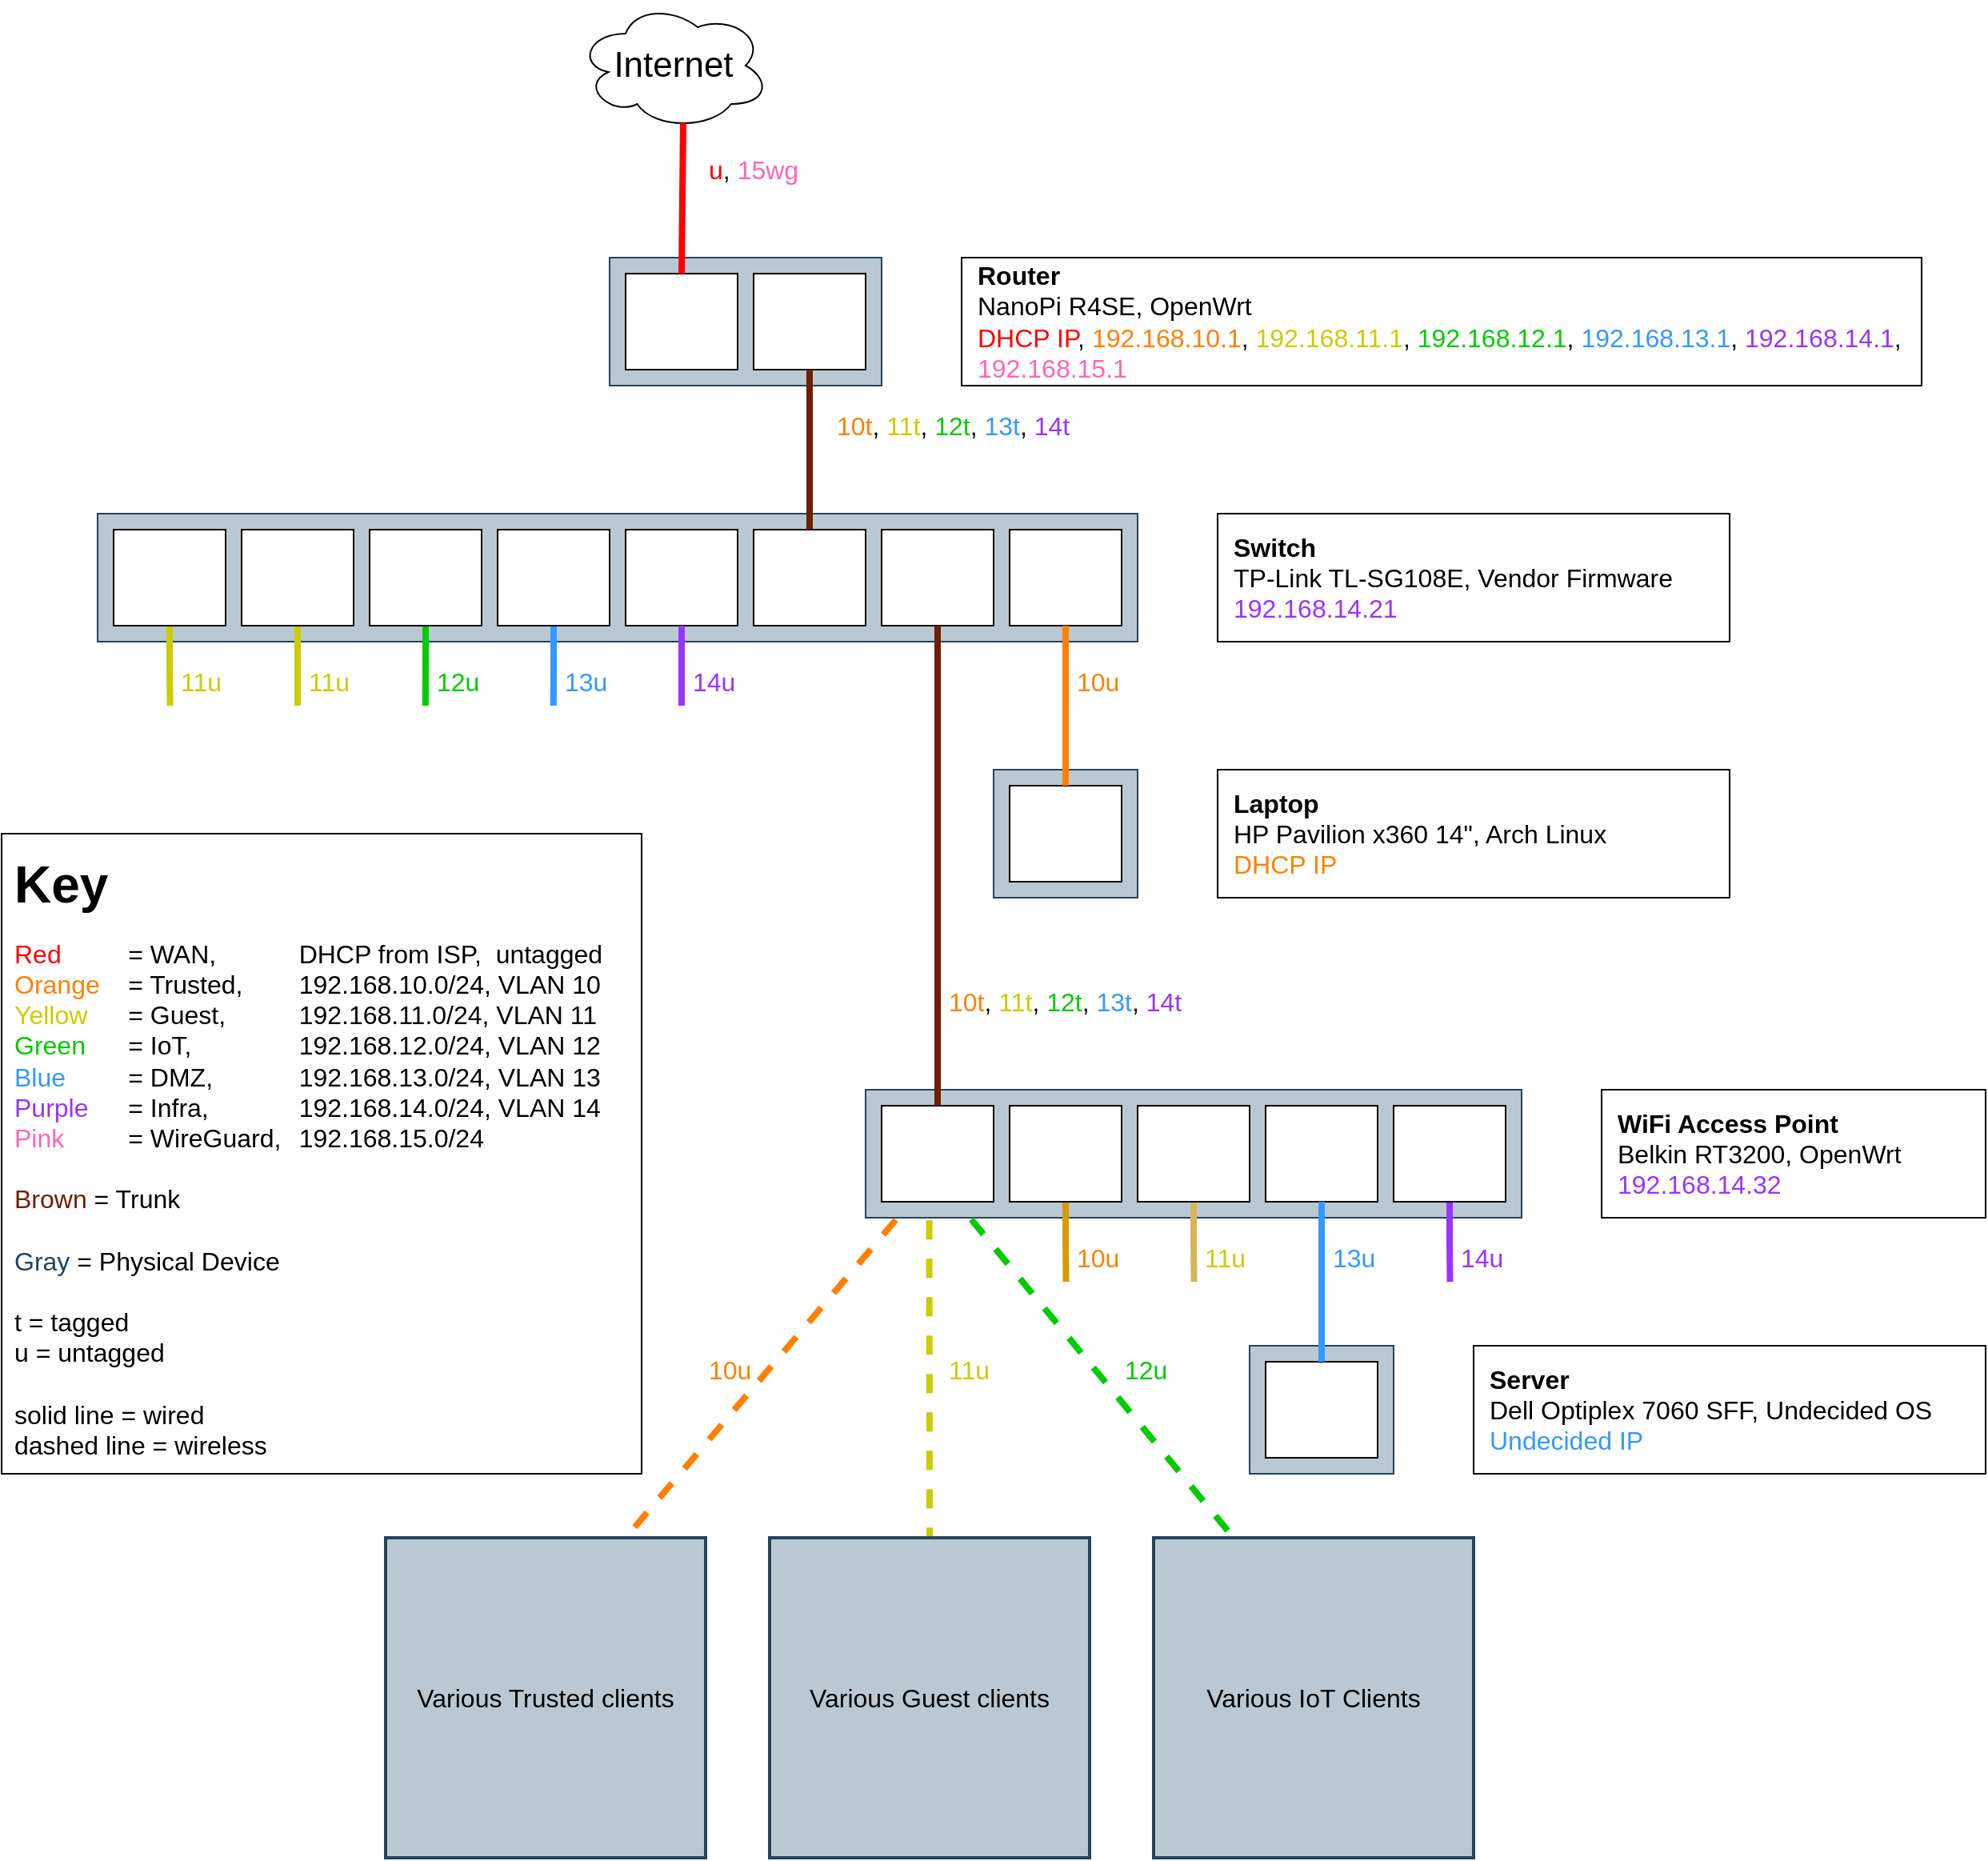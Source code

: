 <mxfile version="20.8.16" type="device"><diagram name="Page-1" id="55a83fd1-7818-8e21-69c5-c3457e3827bb"><mxGraphModel dx="1687" dy="1036" grid="1" gridSize="10" guides="1" tooltips="1" connect="1" arrows="1" fold="1" page="1" pageScale="1" pageWidth="1100" pageHeight="850" background="none" math="0" shadow="0"><root><mxCell id="0"/><mxCell id="1" parent="0"/><mxCell id="INDewaaLOLZvG0CTir3H-26" value="&lt;font style=&quot;font-size: 16px; line-height: 1.2;&quot;&gt;&lt;b style=&quot;font-size: 16px;&quot;&gt;Router&lt;br style=&quot;font-size: 16px;&quot;&gt;&lt;/b&gt;NanoPi R4SE, OpenWrt&lt;br style=&quot;font-size: 16px;&quot;&gt;&lt;font color=&quot;#ff0000&quot; style=&quot;font-size: 16px;&quot;&gt;DHCP IP&lt;/font&gt;,&amp;nbsp;&lt;font color=&quot;#ff8000&quot; style=&quot;font-size: 16px;&quot;&gt;192.168.10.1&lt;/font&gt;, &lt;font color=&quot;#cccc00&quot; style=&quot;font-size: 16px;&quot;&gt;192.168.11.1&lt;/font&gt;, &lt;font color=&quot;#00cc00&quot; style=&quot;font-size: 16px;&quot;&gt;192.168.12.1&lt;/font&gt;, &lt;font color=&quot;#3399ff&quot; style=&quot;font-size: 16px;&quot;&gt;192.168.13.1&lt;/font&gt;, &lt;font color=&quot;#9933ff&quot; style=&quot;font-size: 16px;&quot;&gt;192.168.14.1&lt;/font&gt;&lt;font style=&quot;font-size: 16px;&quot;&gt;,&lt;/font&gt;&lt;font color=&quot;#9933ff&quot; style=&quot;font-size: 16px;&quot;&gt; &lt;/font&gt;&lt;font color=&quot;#ff66b3&quot; style=&quot;font-size: 16px;&quot;&gt;192.168.15.1&lt;/font&gt;&lt;br style=&quot;font-size: 16px;&quot;&gt;&lt;/font&gt;" style="rounded=0;whiteSpace=wrap;html=1;fontSize=16;align=left;verticalAlign=middle;spacing=0;spacingLeft=10;" parent="1" vertex="1"><mxGeometry x="800" y="200" width="600" height="80" as="geometry"/></mxCell><mxCell id="INDewaaLOLZvG0CTir3H-1" value="&lt;font style=&quot;font-size: 22px;&quot;&gt;Internet&lt;/font&gt;" style="ellipse;shape=cloud;whiteSpace=wrap;html=1;" parent="1" vertex="1"><mxGeometry x="560" y="40" width="120" height="80" as="geometry"/></mxCell><mxCell id="INDewaaLOLZvG0CTir3H-2" value="" style="rounded=0;whiteSpace=wrap;html=1;fillColor=#bac8d3;strokeColor=#23445d;" parent="1" vertex="1"><mxGeometry x="580" y="200" width="170" height="80" as="geometry"/></mxCell><mxCell id="INDewaaLOLZvG0CTir3H-4" value="" style="rounded=0;whiteSpace=wrap;html=1;" parent="1" vertex="1"><mxGeometry x="590" y="210" width="70" height="60" as="geometry"/></mxCell><mxCell id="INDewaaLOLZvG0CTir3H-5" value="" style="rounded=0;whiteSpace=wrap;html=1;" parent="1" vertex="1"><mxGeometry x="670" y="210" width="70" height="60" as="geometry"/></mxCell><mxCell id="INDewaaLOLZvG0CTir3H-7" value="" style="rounded=0;whiteSpace=wrap;html=1;fillColor=#bac8d3;strokeColor=#23445d;" parent="1" vertex="1"><mxGeometry x="260" y="360" width="650" height="80" as="geometry"/></mxCell><mxCell id="INDewaaLOLZvG0CTir3H-45" style="edgeStyle=orthogonalEdgeStyle;rounded=0;orthogonalLoop=1;jettySize=auto;html=1;exitX=0.5;exitY=1;exitDx=0;exitDy=0;strokeWidth=4;fontSize=14;fontColor=#CCCC00;endArrow=none;endFill=0;strokeColor=#CCCC00;" parent="1" source="INDewaaLOLZvG0CTir3H-8" edge="1"><mxGeometry relative="1" as="geometry"><mxPoint x="305.286" y="480" as="targetPoint"/></mxGeometry></mxCell><mxCell id="INDewaaLOLZvG0CTir3H-8" value="" style="rounded=0;whiteSpace=wrap;html=1;" parent="1" vertex="1"><mxGeometry x="270" y="370" width="70" height="60" as="geometry"/></mxCell><mxCell id="INDewaaLOLZvG0CTir3H-9" value="" style="rounded=0;whiteSpace=wrap;html=1;" parent="1" vertex="1"><mxGeometry x="830" y="370" width="70" height="60" as="geometry"/></mxCell><mxCell id="INDewaaLOLZvG0CTir3H-43" style="edgeStyle=orthogonalEdgeStyle;rounded=0;orthogonalLoop=1;jettySize=auto;html=1;exitX=0.5;exitY=1;exitDx=0;exitDy=0;strokeColor=#CCCC00;strokeWidth=4;fontSize=14;fontColor=#00CC00;endArrow=none;endFill=0;" parent="1" source="INDewaaLOLZvG0CTir3H-10" edge="1"><mxGeometry relative="1" as="geometry"><mxPoint x="385" y="480" as="targetPoint"/></mxGeometry></mxCell><mxCell id="INDewaaLOLZvG0CTir3H-10" value="" style="rounded=0;whiteSpace=wrap;html=1;" parent="1" vertex="1"><mxGeometry x="350" y="370" width="70" height="60" as="geometry"/></mxCell><mxCell id="INDewaaLOLZvG0CTir3H-11" value="" style="rounded=0;whiteSpace=wrap;html=1;" parent="1" vertex="1"><mxGeometry x="670" y="370" width="70" height="60" as="geometry"/></mxCell><mxCell id="INDewaaLOLZvG0CTir3H-49" style="edgeStyle=orthogonalEdgeStyle;rounded=0;orthogonalLoop=1;jettySize=auto;html=1;exitX=0.5;exitY=1;exitDx=0;exitDy=0;strokeColor=#3399FF;strokeWidth=4;fontSize=14;fontColor=#00CC00;endArrow=none;endFill=0;" parent="1" source="INDewaaLOLZvG0CTir3H-12" edge="1"><mxGeometry relative="1" as="geometry"><mxPoint x="544.905" y="480" as="targetPoint"/></mxGeometry></mxCell><mxCell id="INDewaaLOLZvG0CTir3H-12" value="" style="rounded=0;whiteSpace=wrap;html=1;" parent="1" vertex="1"><mxGeometry x="510" y="370" width="70" height="60" as="geometry"/></mxCell><mxCell id="INDewaaLOLZvG0CTir3H-48" style="edgeStyle=orthogonalEdgeStyle;rounded=0;orthogonalLoop=1;jettySize=auto;html=1;exitX=0.5;exitY=1;exitDx=0;exitDy=0;strokeColor=#00CC00;strokeWidth=4;fontSize=14;fontColor=#00CC00;endArrow=none;endFill=0;" parent="1" source="INDewaaLOLZvG0CTir3H-13" edge="1"><mxGeometry relative="1" as="geometry"><mxPoint x="464.905" y="480" as="targetPoint"/></mxGeometry></mxCell><mxCell id="INDewaaLOLZvG0CTir3H-13" value="" style="rounded=0;whiteSpace=wrap;html=1;" parent="1" vertex="1"><mxGeometry x="430" y="370" width="70" height="60" as="geometry"/></mxCell><mxCell id="INDewaaLOLZvG0CTir3H-14" value="" style="rounded=0;whiteSpace=wrap;html=1;" parent="1" vertex="1"><mxGeometry x="590" y="370" width="70" height="60" as="geometry"/></mxCell><mxCell id="INDewaaLOLZvG0CTir3H-15" value="" style="rounded=0;whiteSpace=wrap;html=1;" parent="1" vertex="1"><mxGeometry x="750" y="370" width="70" height="60" as="geometry"/></mxCell><mxCell id="INDewaaLOLZvG0CTir3H-18" value="" style="endArrow=none;html=1;rounded=0;strokeWidth=4;exitX=0.5;exitY=0;exitDx=0;exitDy=0;entryX=0.55;entryY=0.95;entryDx=0;entryDy=0;entryPerimeter=0;strokeColor=#FF0000;" parent="1" source="INDewaaLOLZvG0CTir3H-4" target="INDewaaLOLZvG0CTir3H-1" edge="1"><mxGeometry width="50" height="50" relative="1" as="geometry"><mxPoint x="630" y="190" as="sourcePoint"/><mxPoint x="625" y="130" as="targetPoint"/></mxGeometry></mxCell><mxCell id="INDewaaLOLZvG0CTir3H-20" style="edgeStyle=orthogonalEdgeStyle;rounded=0;orthogonalLoop=1;jettySize=auto;html=1;exitX=0.5;exitY=1;exitDx=0;exitDy=0;entryX=0.5;entryY=0;entryDx=0;entryDy=0;strokeColor=#6D1F00;strokeWidth=4;endArrow=none;endFill=0;fillColor=#a0522d;" parent="1" source="INDewaaLOLZvG0CTir3H-5" target="INDewaaLOLZvG0CTir3H-11" edge="1"><mxGeometry relative="1" as="geometry"/></mxCell><mxCell id="INDewaaLOLZvG0CTir3H-23" value="" style="rounded=0;whiteSpace=wrap;html=1;fillColor=#bac8d3;strokeColor=#23445d;" parent="1" vertex="1"><mxGeometry x="740" y="720" width="410" height="80" as="geometry"/></mxCell><mxCell id="INDewaaLOLZvG0CTir3H-67" style="rounded=0;orthogonalLoop=1;jettySize=auto;html=1;exitX=0.161;exitY=1.013;exitDx=0;exitDy=0;entryX=0.25;entryY=0;entryDx=0;entryDy=0;strokeColor=#00CC00;strokeWidth=4;fontSize=14;fontColor=#000000;endArrow=none;endFill=0;dashed=1;exitPerimeter=0;" parent="1" source="INDewaaLOLZvG0CTir3H-23" edge="1"><mxGeometry relative="1" as="geometry"><mxPoint x="970" y="1000" as="targetPoint"/></mxGeometry></mxCell><mxCell id="INDewaaLOLZvG0CTir3H-68" style="edgeStyle=none;rounded=0;orthogonalLoop=1;jettySize=auto;html=1;entryX=0.75;entryY=0;entryDx=0;entryDy=0;dashed=1;strokeColor=#FF8000;strokeWidth=4;fontSize=14;fontColor=#000000;endArrow=none;endFill=0;exitX=0.046;exitY=1.017;exitDx=0;exitDy=0;exitPerimeter=0;" parent="1" source="INDewaaLOLZvG0CTir3H-23" edge="1"><mxGeometry relative="1" as="geometry"><mxPoint x="590" y="1000" as="targetPoint"/><mxPoint x="760" y="810" as="sourcePoint"/></mxGeometry></mxCell><mxCell id="INDewaaLOLZvG0CTir3H-69" style="edgeStyle=none;rounded=0;orthogonalLoop=1;jettySize=auto;html=1;exitX=0.097;exitY=1.021;exitDx=0;exitDy=0;entryX=0.5;entryY=0;entryDx=0;entryDy=0;dashed=1;strokeColor=#CCCC00;strokeWidth=4;fontSize=14;fontColor=#000000;endArrow=none;endFill=0;exitPerimeter=0;" parent="1" source="INDewaaLOLZvG0CTir3H-23" edge="1"><mxGeometry relative="1" as="geometry"><mxPoint x="780" y="1000" as="targetPoint"/></mxGeometry></mxCell><mxCell id="INDewaaLOLZvG0CTir3H-24" value="" style="rounded=0;whiteSpace=wrap;html=1;" parent="1" vertex="1"><mxGeometry x="750" y="730" width="70" height="60" as="geometry"/></mxCell><mxCell id="INDewaaLOLZvG0CTir3H-66" style="edgeStyle=orthogonalEdgeStyle;rounded=0;orthogonalLoop=1;jettySize=auto;html=1;exitX=0.5;exitY=1;exitDx=0;exitDy=0;strokeColor=#d6b656;strokeWidth=4;fontSize=14;fontColor=#000000;endArrow=none;endFill=0;fillColor=#fff2cc;" parent="1" source="INDewaaLOLZvG0CTir3H-25" edge="1"><mxGeometry relative="1" as="geometry"><mxPoint x="945.273" y="840" as="targetPoint"/></mxGeometry></mxCell><mxCell id="INDewaaLOLZvG0CTir3H-25" value="" style="rounded=0;whiteSpace=wrap;html=1;" parent="1" vertex="1"><mxGeometry x="910" y="730" width="70" height="60" as="geometry"/></mxCell><mxCell id="INDewaaLOLZvG0CTir3H-27" value="&lt;font style=&quot;font-size: 16px; line-height: 1.2;&quot;&gt;&lt;b style=&quot;font-size: 16px;&quot;&gt;Switch&lt;br style=&quot;font-size: 16px;&quot;&gt;&lt;/b&gt;TP-Link TL-SG108E, Vendor Firmware&lt;br style=&quot;font-size: 16px;&quot;&gt;&lt;font color=&quot;#9933ff&quot; style=&quot;font-size: 16px;&quot;&gt;192.168.14.21&lt;/font&gt;&lt;br style=&quot;font-size: 16px;&quot;&gt;&lt;/font&gt;" style="rounded=0;whiteSpace=wrap;html=1;fontSize=16;align=left;verticalAlign=middle;labelPosition=center;verticalLabelPosition=middle;spacingLeft=10;spacing=0;" parent="1" vertex="1"><mxGeometry x="960" y="360" width="320" height="80" as="geometry"/></mxCell><mxCell id="INDewaaLOLZvG0CTir3H-21" value="" style="rounded=0;whiteSpace=wrap;html=1;fontSize=20;fillColor=#bac8d3;strokeColor=#23445d;" parent="1" vertex="1"><mxGeometry x="820" y="520" width="90" height="80" as="geometry"/></mxCell><mxCell id="INDewaaLOLZvG0CTir3H-22" value="" style="rounded=0;whiteSpace=wrap;html=1;" parent="1" vertex="1"><mxGeometry x="830" y="530" width="70" height="60" as="geometry"/></mxCell><mxCell id="INDewaaLOLZvG0CTir3H-36" value="&lt;font color=&quot;#ff8000&quot;&gt;10u&lt;/font&gt;" style="text;html=1;align=left;verticalAlign=middle;resizable=0;points=[];autosize=1;strokeColor=none;fillColor=none;fontSize=16;fontColor=#9933FF;" parent="1" vertex="1"><mxGeometry x="870" y="450" width="50" height="30" as="geometry"/></mxCell><mxCell id="INDewaaLOLZvG0CTir3H-35" style="edgeStyle=orthogonalEdgeStyle;rounded=0;orthogonalLoop=1;jettySize=auto;html=1;exitX=0.5;exitY=1;exitDx=0;exitDy=0;strokeColor=#FF8000;strokeWidth=4;fontSize=14;endArrow=none;endFill=0;entryX=0.5;entryY=0;entryDx=0;entryDy=0;" parent="1" source="INDewaaLOLZvG0CTir3H-9" target="INDewaaLOLZvG0CTir3H-22" edge="1"><mxGeometry relative="1" as="geometry"><mxPoint x="864.647" y="480.0" as="targetPoint"/></mxGeometry></mxCell><mxCell id="INDewaaLOLZvG0CTir3H-38" value="&lt;font color=&quot;#9933ff&quot;&gt;14u&lt;/font&gt;" style="text;html=1;align=left;verticalAlign=middle;resizable=0;points=[];autosize=1;strokeColor=none;fillColor=none;fontSize=16;fontColor=#3399FF;" parent="1" vertex="1"><mxGeometry x="630" y="450" width="50" height="30" as="geometry"/></mxCell><mxCell id="INDewaaLOLZvG0CTir3H-41" value="11u" style="text;html=1;align=left;verticalAlign=middle;resizable=0;points=[];autosize=1;strokeColor=none;fillColor=none;fontSize=16;fontColor=#CCCC00;" parent="1" vertex="1"><mxGeometry x="310" y="450" width="50" height="30" as="geometry"/></mxCell><mxCell id="INDewaaLOLZvG0CTir3H-44" value="11u" style="text;html=1;align=left;verticalAlign=middle;resizable=0;points=[];autosize=1;strokeColor=none;fillColor=none;fontSize=16;fontColor=#CCCC00;" parent="1" vertex="1"><mxGeometry x="390" y="450" width="50" height="30" as="geometry"/></mxCell><mxCell id="INDewaaLOLZvG0CTir3H-50" value="&lt;font color=&quot;#3399ff&quot;&gt;13u&lt;/font&gt;" style="text;html=1;align=left;verticalAlign=middle;resizable=0;points=[];autosize=1;strokeColor=none;fillColor=none;fontSize=16;fontColor=#FF8000;" parent="1" vertex="1"><mxGeometry x="550" y="450" width="50" height="30" as="geometry"/></mxCell><mxCell id="INDewaaLOLZvG0CTir3H-51" value="&lt;font color=&quot;#00cc00&quot;&gt;12u&lt;/font&gt;" style="text;html=1;align=left;verticalAlign=middle;resizable=0;points=[];autosize=1;strokeColor=none;fillColor=none;fontSize=16;fontColor=#FF8000;" parent="1" vertex="1"><mxGeometry x="470" y="450" width="50" height="30" as="geometry"/></mxCell><mxCell id="INDewaaLOLZvG0CTir3H-54" value="&lt;font style=&quot;font-size: 16px; line-height: 1.2;&quot;&gt;&lt;b style=&quot;&quot;&gt;WiFi Access Point&lt;br style=&quot;&quot;&gt;&lt;/b&gt;Belkin RT3200, OpenWrt&lt;br style=&quot;&quot;&gt;&lt;font style=&quot;font-size: 16px;&quot; color=&quot;#9933ff&quot;&gt;192.168.14.32&lt;/font&gt;&lt;br style=&quot;font-size: 14px;&quot;&gt;&lt;/font&gt;" style="rounded=0;whiteSpace=wrap;html=1;fontSize=14;align=left;verticalAlign=middle;spacing=0;spacingLeft=10;" parent="1" vertex="1"><mxGeometry x="1200" y="720" width="240" height="80" as="geometry"/></mxCell><mxCell id="INDewaaLOLZvG0CTir3H-55" value="u&lt;font color=&quot;#000000&quot;&gt;,&lt;/font&gt; &lt;font color=&quot;#ff66b3&quot;&gt;15wg&lt;/font&gt;" style="text;html=1;align=left;verticalAlign=middle;resizable=0;points=[];autosize=1;strokeColor=none;fillColor=none;fontSize=16;fontColor=#FF0000;" parent="1" vertex="1"><mxGeometry x="640" y="130" width="80" height="30" as="geometry"/></mxCell><mxCell id="INDewaaLOLZvG0CTir3H-56" value="&lt;font color=&quot;#ff8000&quot; style=&quot;font-size: 16px;&quot;&gt;10t&lt;/font&gt;&lt;font color=&quot;#000000&quot; style=&quot;font-size: 16px;&quot;&gt;, &lt;/font&gt;&lt;font color=&quot;#cccc00&quot; style=&quot;font-size: 16px;&quot;&gt;11t&lt;/font&gt;&lt;font color=&quot;#000000&quot; style=&quot;font-size: 16px;&quot;&gt;, &lt;/font&gt;12t&lt;font color=&quot;#000000&quot; style=&quot;font-size: 16px;&quot;&gt;, &lt;/font&gt;&lt;font color=&quot;#3399ff&quot; style=&quot;font-size: 16px;&quot;&gt;13t&lt;/font&gt;&lt;font color=&quot;#000000&quot; style=&quot;font-size: 16px;&quot;&gt;, &lt;/font&gt;&lt;font color=&quot;#9933ff&quot; style=&quot;font-size: 16px;&quot;&gt;14t&lt;/font&gt;" style="text;html=1;align=left;verticalAlign=middle;resizable=0;points=[];autosize=1;strokeColor=none;fillColor=none;fontSize=16;fontColor=#00CC00;" parent="1" vertex="1"><mxGeometry x="720" y="290" width="170" height="30" as="geometry"/></mxCell><mxCell id="INDewaaLOLZvG0CTir3H-58" style="edgeStyle=orthogonalEdgeStyle;rounded=0;orthogonalLoop=1;jettySize=auto;html=1;exitX=0.5;exitY=1;exitDx=0;exitDy=0;entryX=0.5;entryY=0;entryDx=0;entryDy=0;strokeColor=#6D1F00;strokeWidth=4;fontSize=14;fontColor=#00CC00;endArrow=none;endFill=0;" parent="1" source="INDewaaLOLZvG0CTir3H-15" target="INDewaaLOLZvG0CTir3H-24" edge="1"><mxGeometry relative="1" as="geometry"/></mxCell><mxCell id="INDewaaLOLZvG0CTir3H-60" value="&lt;font color=&quot;#000000&quot; style=&quot;font-size: 16px;&quot;&gt;Various Trusted clients&lt;/font&gt;" style="rounded=0;whiteSpace=wrap;html=1;strokeColor=#23445D;strokeWidth=2;fontSize=16;fillColor=#bac8d3;" parent="1" vertex="1"><mxGeometry x="440" y="1000" width="200" height="200" as="geometry"/></mxCell><mxCell id="INDewaaLOLZvG0CTir3H-61" value="&lt;font color=&quot;#000000&quot; style=&quot;font-size: 16px;&quot;&gt;Various Guest clients&lt;/font&gt;" style="rounded=0;whiteSpace=wrap;html=1;strokeColor=#23445d;strokeWidth=2;fontSize=16;fillColor=#bac8d3;" parent="1" vertex="1"><mxGeometry x="680" y="1000" width="200" height="200" as="geometry"/></mxCell><mxCell id="INDewaaLOLZvG0CTir3H-62" value="&lt;font color=&quot;#000000&quot; style=&quot;font-size: 16px;&quot;&gt;Various IoT Clients&lt;/font&gt;" style="rounded=0;whiteSpace=wrap;html=1;strokeColor=#23445d;strokeWidth=2;fontSize=16;fillColor=#bac8d3;" parent="1" vertex="1"><mxGeometry x="920" y="1000" width="200" height="200" as="geometry"/></mxCell><mxCell id="INDewaaLOLZvG0CTir3H-63" value="&lt;font style=&quot;font-size: 16px; line-height: 1.2;&quot;&gt;&lt;b style=&quot;font-size: 16px;&quot;&gt;Laptop&lt;br style=&quot;font-size: 16px;&quot;&gt;&lt;/b&gt;HP Pavilion x360 14&quot;, Arch Linux&lt;br style=&quot;font-size: 16px;&quot;&gt;&lt;font color=&quot;#ff8000&quot; style=&quot;font-size: 16px;&quot;&gt;DHCP IP&lt;/font&gt;&lt;br style=&quot;font-size: 16px;&quot;&gt;&lt;/font&gt;" style="rounded=0;whiteSpace=wrap;html=1;fontSize=16;align=left;verticalAlign=middle;labelPosition=center;verticalLabelPosition=middle;spacingLeft=10;spacing=0;" parent="1" vertex="1"><mxGeometry x="960" y="520" width="320" height="80" as="geometry"/></mxCell><mxCell id="INDewaaLOLZvG0CTir3H-64" value="&lt;font style=&quot;border-color: var(--border-color);&quot; color=&quot;#ff8000&quot;&gt;10t&lt;/font&gt;&lt;font style=&quot;border-color: var(--border-color);&quot; color=&quot;#000000&quot;&gt;,&amp;nbsp;&lt;/font&gt;&lt;font style=&quot;border-color: var(--border-color);&quot; color=&quot;#cccc00&quot;&gt;11t&lt;/font&gt;&lt;font style=&quot;border-color: var(--border-color);&quot; color=&quot;#000000&quot;&gt;,&amp;nbsp;&lt;/font&gt;12t&lt;font style=&quot;border-color: var(--border-color);&quot; color=&quot;#000000&quot;&gt;,&amp;nbsp;&lt;/font&gt;&lt;font style=&quot;border-color: var(--border-color);&quot; color=&quot;#3399ff&quot;&gt;13t&lt;/font&gt;&lt;font style=&quot;border-color: var(--border-color);&quot; color=&quot;#000000&quot;&gt;,&amp;nbsp;&lt;/font&gt;&lt;font style=&quot;border-color: var(--border-color);&quot; color=&quot;#9933ff&quot;&gt;14t&lt;/font&gt;" style="text;html=1;align=left;verticalAlign=middle;resizable=0;points=[];autosize=1;strokeColor=none;fillColor=none;fontSize=16;fontColor=#00CC00;" parent="1" vertex="1"><mxGeometry x="790" y="650" width="170" height="30" as="geometry"/></mxCell><mxCell id="INDewaaLOLZvG0CTir3H-65" value="&lt;font color=&quot;#cccc00&quot;&gt;11u&lt;/font&gt;" style="text;html=1;align=left;verticalAlign=middle;resizable=0;points=[];autosize=1;strokeColor=none;fillColor=none;fontSize=16;fontColor=#9933FF;" parent="1" vertex="1"><mxGeometry x="950" y="810" width="50" height="30" as="geometry"/></mxCell><mxCell id="INDewaaLOLZvG0CTir3H-70" value="10u" style="text;html=1;align=left;verticalAlign=middle;resizable=0;points=[];autosize=1;strokeColor=none;fillColor=none;fontSize=16;fontColor=#FF8000;" parent="1" vertex="1"><mxGeometry x="640" y="880" width="50" height="30" as="geometry"/></mxCell><mxCell id="INDewaaLOLZvG0CTir3H-71" value="11u" style="text;html=1;align=left;verticalAlign=middle;resizable=0;points=[];autosize=1;strokeColor=none;fillColor=none;fontSize=16;fontColor=#CCCC00;" parent="1" vertex="1"><mxGeometry x="790" y="880" width="50" height="30" as="geometry"/></mxCell><mxCell id="INDewaaLOLZvG0CTir3H-72" value="12u" style="text;html=1;align=left;verticalAlign=middle;resizable=0;points=[];autosize=1;strokeColor=none;fillColor=none;fontSize=16;fontColor=#00CC00;" parent="1" vertex="1"><mxGeometry x="900" y="880" width="50" height="30" as="geometry"/></mxCell><mxCell id="1gzpc931KxpyZ69sJPe3-1" value="&lt;font size=&quot;1&quot; style=&quot;&quot;&gt;&lt;b style=&quot;font-size: 32px;&quot;&gt;Key&lt;/b&gt;&lt;/font&gt;&lt;br&gt;&lt;br&gt;&lt;font style=&quot;font-size: 16px;&quot;&gt;&lt;font style=&quot;font-size: 16px;&quot; color=&quot;#ff0000&quot;&gt;Red&lt;/font&gt; &lt;span style=&quot;white-space: pre;&quot;&gt;&#9;&lt;/span&gt;= WAN,&lt;span style=&quot;white-space: pre;&quot;&gt;&#9;&lt;/span&gt;&lt;span style=&quot;white-space: pre;&quot;&gt;&#9;&lt;/span&gt;DHCP from ISP,&amp;nbsp; untagged&lt;br&gt;&lt;font style=&quot;font-size: 16px;&quot; color=&quot;#ff8000&quot;&gt;Orange&lt;/font&gt; &lt;span style=&quot;white-space: pre;&quot;&gt;&#9;&lt;/span&gt;= Trusted,&lt;span style=&quot;white-space: pre;&quot;&gt;&#9;&lt;/span&gt;192.168.10.0/24, VLAN 10&lt;br&gt;&lt;font style=&quot;font-size: 16px;&quot; color=&quot;#cccc00&quot;&gt;Yellow&lt;/font&gt; &lt;span style=&quot;white-space: pre;&quot;&gt;&#9;&lt;/span&gt;= Guest,&lt;span style=&quot;white-space: pre;&quot;&gt;&#9;&lt;/span&gt;&lt;span style=&quot;white-space: pre;&quot;&gt;&#9;&lt;/span&gt;192.168.11.0/24, VLAN 11&lt;br&gt;&lt;font style=&quot;font-size: 16px;&quot; color=&quot;#00cc00&quot;&gt;Green&lt;/font&gt; &lt;span style=&quot;white-space: pre;&quot;&gt;&#9;&lt;/span&gt;= IoT,&lt;span style=&quot;white-space: pre;&quot;&gt;&#9;&lt;/span&gt;&lt;span style=&quot;white-space: pre;&quot;&gt;&#9;&lt;/span&gt;192.168.12.0/24, VLAN 12&lt;br&gt;&lt;font style=&quot;font-size: 16px;&quot; color=&quot;#3399ff&quot;&gt;Blue&lt;/font&gt; &lt;span style=&quot;white-space: pre;&quot;&gt;&#9;&lt;/span&gt;= DMZ,&lt;span style=&quot;white-space: pre;&quot;&gt;&#9;&lt;/span&gt;&lt;span style=&quot;white-space: pre;&quot;&gt;&#9;&lt;/span&gt;192.168.13.0/24, VLAN 13&lt;br&gt;&lt;font style=&quot;font-size: 16px;&quot; color=&quot;#9933ff&quot;&gt;Purple&lt;/font&gt; &lt;span style=&quot;white-space: pre;&quot;&gt;&#9;&lt;/span&gt;= Infra,&lt;span style=&quot;white-space: pre;&quot;&gt;&#9;&lt;/span&gt;&lt;span style=&quot;white-space: pre;&quot;&gt;&#9;&lt;/span&gt;192.168.14.0/24, VLAN 14&lt;br&gt;&lt;font color=&quot;#ff66b3&quot;&gt;Pink&lt;/font&gt;&lt;span style=&quot;white-space: pre;&quot;&gt;&#9;&lt;/span&gt;&lt;span style=&quot;white-space: pre;&quot;&gt;&#9;&lt;/span&gt;= WireGuard,&lt;span style=&quot;white-space: pre;&quot;&gt;&#9;&lt;/span&gt;192.168.15.0/24&lt;br&gt;&lt;br&gt;&lt;font style=&quot;font-size: 16px;&quot; color=&quot;#6d1f00&quot;&gt;Brown&lt;/font&gt; = Trunk&lt;br&gt;&lt;br&gt;&lt;font style=&quot;font-size: 16px;&quot; color=&quot;#23445d&quot;&gt;Gray&lt;/font&gt; = Physical Device&lt;br&gt;&lt;br&gt;t = tagged&lt;br&gt;u = untagged&lt;br&gt;&lt;br&gt;solid line = wired&lt;br&gt;dashed line = wireless&lt;br&gt;&lt;/font&gt;" style="rounded=0;whiteSpace=wrap;html=1;align=left;verticalAlign=top;spacing=8;" parent="1" vertex="1"><mxGeometry x="200" y="560" width="400" height="400" as="geometry"/></mxCell><mxCell id="I6Dh0ksd9tGNBQxsLb_N-1" style="edgeStyle=orthogonalEdgeStyle;rounded=0;orthogonalLoop=1;jettySize=auto;html=1;exitX=0.5;exitY=1;exitDx=0;exitDy=0;strokeColor=#9933FF;strokeWidth=4;fontSize=14;fontColor=#00CC00;endArrow=none;endFill=0;" parent="1" source="INDewaaLOLZvG0CTir3H-14" edge="1"><mxGeometry relative="1" as="geometry"><mxPoint x="625" y="480" as="targetPoint"/><mxPoint x="475" y="440" as="sourcePoint"/></mxGeometry></mxCell><mxCell id="I6Dh0ksd9tGNBQxsLb_N-2" value="" style="rounded=0;whiteSpace=wrap;html=1;fontSize=20;fillColor=#bac8d3;strokeColor=#23445d;" parent="1" vertex="1"><mxGeometry x="980" y="880" width="90" height="80" as="geometry"/></mxCell><mxCell id="I6Dh0ksd9tGNBQxsLb_N-3" value="" style="rounded=0;whiteSpace=wrap;html=1;" parent="1" vertex="1"><mxGeometry x="990" y="890" width="70" height="60" as="geometry"/></mxCell><mxCell id="I6Dh0ksd9tGNBQxsLb_N-4" value="&lt;font style=&quot;font-size: 16px; line-height: 1.2;&quot;&gt;&lt;b style=&quot;font-size: 16px;&quot;&gt;Server&lt;br style=&quot;font-size: 16px;&quot;&gt;&lt;/b&gt;Dell Optiplex 7060 SFF, Undecided OS&lt;br style=&quot;font-size: 16px;&quot;&gt;&lt;font color=&quot;#3399ff&quot; style=&quot;font-size: 16px;&quot;&gt;Undecided IP&lt;/font&gt;&lt;br style=&quot;font-size: 16px;&quot;&gt;&lt;/font&gt;" style="rounded=0;whiteSpace=wrap;html=1;fontSize=16;align=left;verticalAlign=middle;labelPosition=center;verticalLabelPosition=middle;spacingLeft=10;spacing=0;" parent="1" vertex="1"><mxGeometry x="1120" y="880" width="320" height="80" as="geometry"/></mxCell><mxCell id="I6Dh0ksd9tGNBQxsLb_N-7" value="" style="rounded=0;whiteSpace=wrap;html=1;" parent="1" vertex="1"><mxGeometry x="990" y="730" width="70" height="60" as="geometry"/></mxCell><mxCell id="I6Dh0ksd9tGNBQxsLb_N-8" style="edgeStyle=orthogonalEdgeStyle;rounded=0;orthogonalLoop=1;jettySize=auto;html=1;exitX=0.5;exitY=1;exitDx=0;exitDy=0;entryX=0.5;entryY=0;entryDx=0;entryDy=0;strokeColor=#3399FF;fontColor=#FF8000;strokeWidth=4;endArrow=none;endFill=0;" parent="1" source="I6Dh0ksd9tGNBQxsLb_N-7" target="I6Dh0ksd9tGNBQxsLb_N-3" edge="1"><mxGeometry relative="1" as="geometry"/></mxCell><mxCell id="I6Dh0ksd9tGNBQxsLb_N-9" style="edgeStyle=orthogonalEdgeStyle;rounded=0;orthogonalLoop=1;jettySize=auto;html=1;exitX=0.5;exitY=1;exitDx=0;exitDy=0;strokeColor=#d79b00;strokeWidth=4;fontSize=14;fontColor=#000000;endArrow=none;endFill=0;fillColor=#ffe6cc;" parent="1" source="I6Dh0ksd9tGNBQxsLb_N-10" edge="1"><mxGeometry relative="1" as="geometry"><mxPoint x="865.273" y="840" as="targetPoint"/></mxGeometry></mxCell><mxCell id="I6Dh0ksd9tGNBQxsLb_N-10" value="" style="rounded=0;whiteSpace=wrap;html=1;" parent="1" vertex="1"><mxGeometry x="830" y="730" width="70" height="60" as="geometry"/></mxCell><mxCell id="I6Dh0ksd9tGNBQxsLb_N-11" value="&lt;font color=&quot;#ff8000&quot;&gt;10u&lt;/font&gt;" style="text;html=1;align=left;verticalAlign=middle;resizable=0;points=[];autosize=1;strokeColor=none;fillColor=none;fontSize=16;fontColor=#9933FF;" parent="1" vertex="1"><mxGeometry x="870" y="810" width="50" height="30" as="geometry"/></mxCell><mxCell id="I6Dh0ksd9tGNBQxsLb_N-12" style="edgeStyle=orthogonalEdgeStyle;rounded=0;orthogonalLoop=1;jettySize=auto;html=1;exitX=0.5;exitY=1;exitDx=0;exitDy=0;strokeColor=#9933FF;strokeWidth=4;fontSize=14;fontColor=#000000;endArrow=none;endFill=0;" parent="1" source="I6Dh0ksd9tGNBQxsLb_N-13" edge="1"><mxGeometry relative="1" as="geometry"><mxPoint x="1105.273" y="840" as="targetPoint"/></mxGeometry></mxCell><mxCell id="I6Dh0ksd9tGNBQxsLb_N-13" value="" style="rounded=0;whiteSpace=wrap;html=1;" parent="1" vertex="1"><mxGeometry x="1070" y="730" width="70" height="60" as="geometry"/></mxCell><mxCell id="I6Dh0ksd9tGNBQxsLb_N-14" value="14u" style="text;html=1;align=left;verticalAlign=middle;resizable=0;points=[];autosize=1;strokeColor=none;fillColor=none;fontSize=16;fontColor=#9933FF;" parent="1" vertex="1"><mxGeometry x="1110" y="810" width="50" height="30" as="geometry"/></mxCell><mxCell id="I6Dh0ksd9tGNBQxsLb_N-15" value="&lt;font color=&quot;#3399ff&quot;&gt;13u&lt;/font&gt;" style="text;html=1;align=left;verticalAlign=middle;resizable=0;points=[];autosize=1;strokeColor=none;fillColor=none;fontSize=16;fontColor=#9933FF;" parent="1" vertex="1"><mxGeometry x="1030" y="810" width="50" height="30" as="geometry"/></mxCell></root></mxGraphModel></diagram></mxfile>